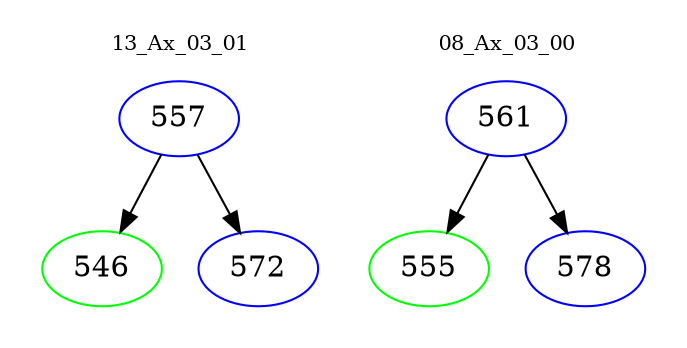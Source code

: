 digraph{
subgraph cluster_0 {
color = white
label = "13_Ax_03_01";
fontsize=10;
T0_557 [label="557", color="blue"]
T0_557 -> T0_546 [color="black"]
T0_546 [label="546", color="green"]
T0_557 -> T0_572 [color="black"]
T0_572 [label="572", color="blue"]
}
subgraph cluster_1 {
color = white
label = "08_Ax_03_00";
fontsize=10;
T1_561 [label="561", color="blue"]
T1_561 -> T1_555 [color="black"]
T1_555 [label="555", color="green"]
T1_561 -> T1_578 [color="black"]
T1_578 [label="578", color="blue"]
}
}

